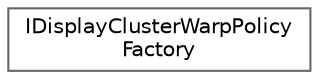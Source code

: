 digraph "Graphical Class Hierarchy"
{
 // INTERACTIVE_SVG=YES
 // LATEX_PDF_SIZE
  bgcolor="transparent";
  edge [fontname=Helvetica,fontsize=10,labelfontname=Helvetica,labelfontsize=10];
  node [fontname=Helvetica,fontsize=10,shape=box,height=0.2,width=0.4];
  rankdir="LR";
  Node0 [id="Node000000",label="IDisplayClusterWarpPolicy\lFactory",height=0.2,width=0.4,color="grey40", fillcolor="white", style="filled",URL="$d7/d3d/classIDisplayClusterWarpPolicyFactory.html",tooltip="nDisplay warp policy factory interface"];
}
